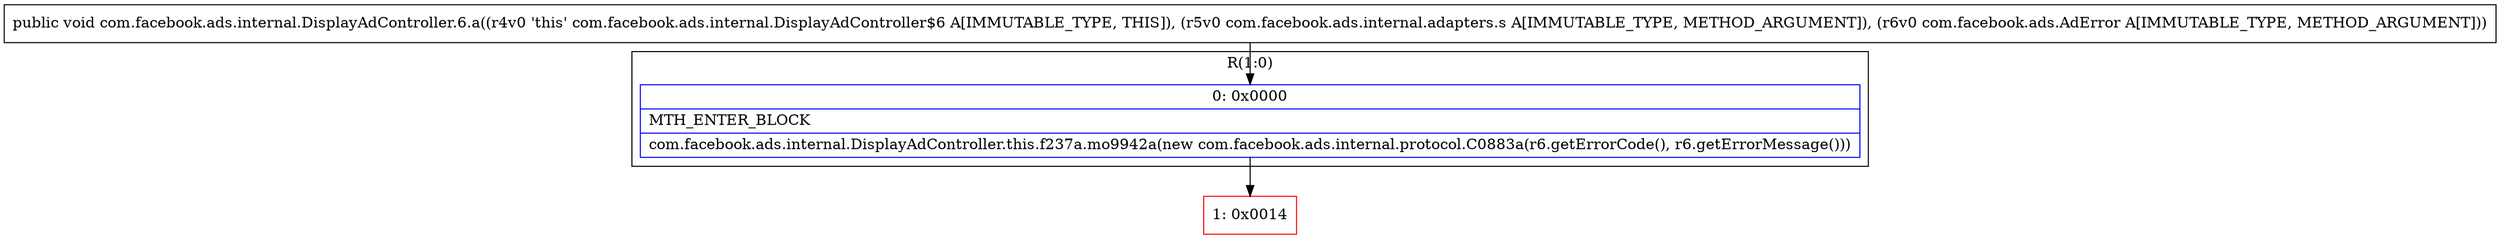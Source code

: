digraph "CFG forcom.facebook.ads.internal.DisplayAdController.6.a(Lcom\/facebook\/ads\/internal\/adapters\/s;Lcom\/facebook\/ads\/AdError;)V" {
subgraph cluster_Region_1585029065 {
label = "R(1:0)";
node [shape=record,color=blue];
Node_0 [shape=record,label="{0\:\ 0x0000|MTH_ENTER_BLOCK\l|com.facebook.ads.internal.DisplayAdController.this.f237a.mo9942a(new com.facebook.ads.internal.protocol.C0883a(r6.getErrorCode(), r6.getErrorMessage()))\l}"];
}
Node_1 [shape=record,color=red,label="{1\:\ 0x0014}"];
MethodNode[shape=record,label="{public void com.facebook.ads.internal.DisplayAdController.6.a((r4v0 'this' com.facebook.ads.internal.DisplayAdController$6 A[IMMUTABLE_TYPE, THIS]), (r5v0 com.facebook.ads.internal.adapters.s A[IMMUTABLE_TYPE, METHOD_ARGUMENT]), (r6v0 com.facebook.ads.AdError A[IMMUTABLE_TYPE, METHOD_ARGUMENT])) }"];
MethodNode -> Node_0;
Node_0 -> Node_1;
}

